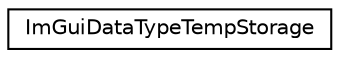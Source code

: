 digraph "Graphical Class Hierarchy"
{
 // LATEX_PDF_SIZE
  edge [fontname="Helvetica",fontsize="10",labelfontname="Helvetica",labelfontsize="10"];
  node [fontname="Helvetica",fontsize="10",shape=record];
  rankdir="LR";
  Node0 [label="ImGuiDataTypeTempStorage",height=0.2,width=0.4,color="black", fillcolor="white", style="filled",URL="$struct_im_gui_data_type_temp_storage.html",tooltip=" "];
}
